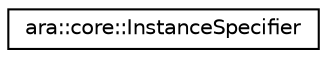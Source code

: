digraph "Graphical Class Hierarchy"
{
 // LATEX_PDF_SIZE
  edge [fontname="Helvetica",fontsize="10",labelfontname="Helvetica",labelfontsize="10"];
  node [fontname="Helvetica",fontsize="10",shape=record];
  rankdir="LR";
  Node0 [label="ara::core::InstanceSpecifier",height=0.2,width=0.4,color="black", fillcolor="white", style="filled",URL="$classara_1_1core_1_1InstanceSpecifier.html",tooltip="class representing an AUTOSAR Instance Specifier, which is basically an AUTOSAR shortname-path wrappe..."];
}
